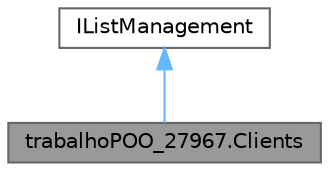 digraph "trabalhoPOO_27967.Clients"
{
 // LATEX_PDF_SIZE
  bgcolor="transparent";
  edge [fontname=Helvetica,fontsize=10,labelfontname=Helvetica,labelfontsize=10];
  node [fontname=Helvetica,fontsize=10,shape=box,height=0.2,width=0.4];
  Node1 [id="Node000001",label="trabalhoPOO_27967.Clients",height=0.2,width=0.4,color="gray40", fillcolor="grey60", style="filled", fontcolor="black",tooltip="Purpose: Class with the definition and methods to manage a list of clients. Created by: Jose Alves a2..."];
  Node2 -> Node1 [id="edge1_Node000001_Node000002",dir="back",color="steelblue1",style="solid",tooltip=" "];
  Node2 [id="Node000002",label="IListManagement",height=0.2,width=0.4,color="gray40", fillcolor="white", style="filled",URL="$interfacetrabalho_p_o_o__27967_1_1_interface_1_1_i_list_management.html",tooltip=" "];
}
